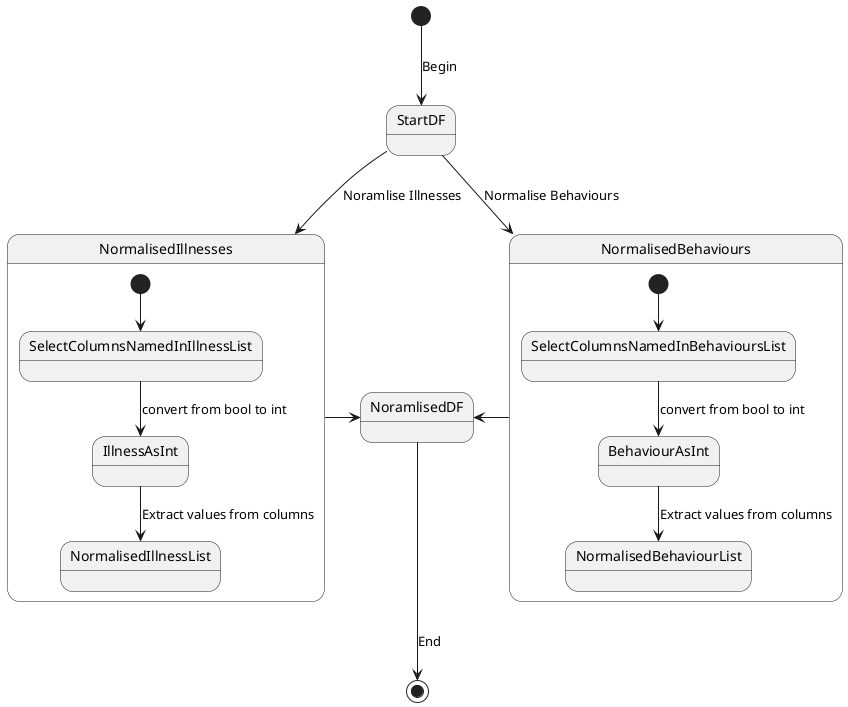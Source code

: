 @startuml
[*] --> StartDF: Begin
StartDF --> NormalisedBehaviours: Normalise Behaviours
StartDF --> NormalisedIllnesses: Noramlise Illnesses
NormalisedBehaviours -up> NoramlisedDF
NormalisedIllnesses -> NoramlisedDF
NoramlisedDF --> [*]: End

state NormalisedBehaviours {
  [*] --> SelectColumnsNamedInBehavioursList
   SelectColumnsNamedInBehavioursList --> BehaviourAsInt: convert from bool to int
   BehaviourAsInt --> NormalisedBehaviourList: Extract values from columns
}

state NormalisedIllnesses {
  [*] --> SelectColumnsNamedInIllnessList
   SelectColumnsNamedInIllnessList --> IllnessAsInt: convert from bool to int
   IllnessAsInt --> NormalisedIllnessList: Extract values from columns
}

@enduml
